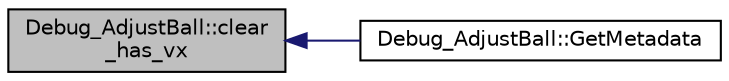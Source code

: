 digraph "Debug_AdjustBall::clear_has_vx"
{
 // INTERACTIVE_SVG=YES
  edge [fontname="Helvetica",fontsize="10",labelfontname="Helvetica",labelfontsize="10"];
  node [fontname="Helvetica",fontsize="10",shape=record];
  rankdir="LR";
  Node1 [label="Debug_AdjustBall::clear\l_has_vx",height=0.2,width=0.4,color="black", fillcolor="grey75", style="filled", fontcolor="black"];
  Node1 -> Node2 [dir="back",color="midnightblue",fontsize="10",style="solid",fontname="Helvetica"];
  Node2 [label="Debug_AdjustBall::GetMetadata",height=0.2,width=0.4,color="black", fillcolor="white", style="filled",URL="$d9/d50/class_debug___adjust_ball.html#a6fde58165f307389c93e04c8f85d8670"];
}

